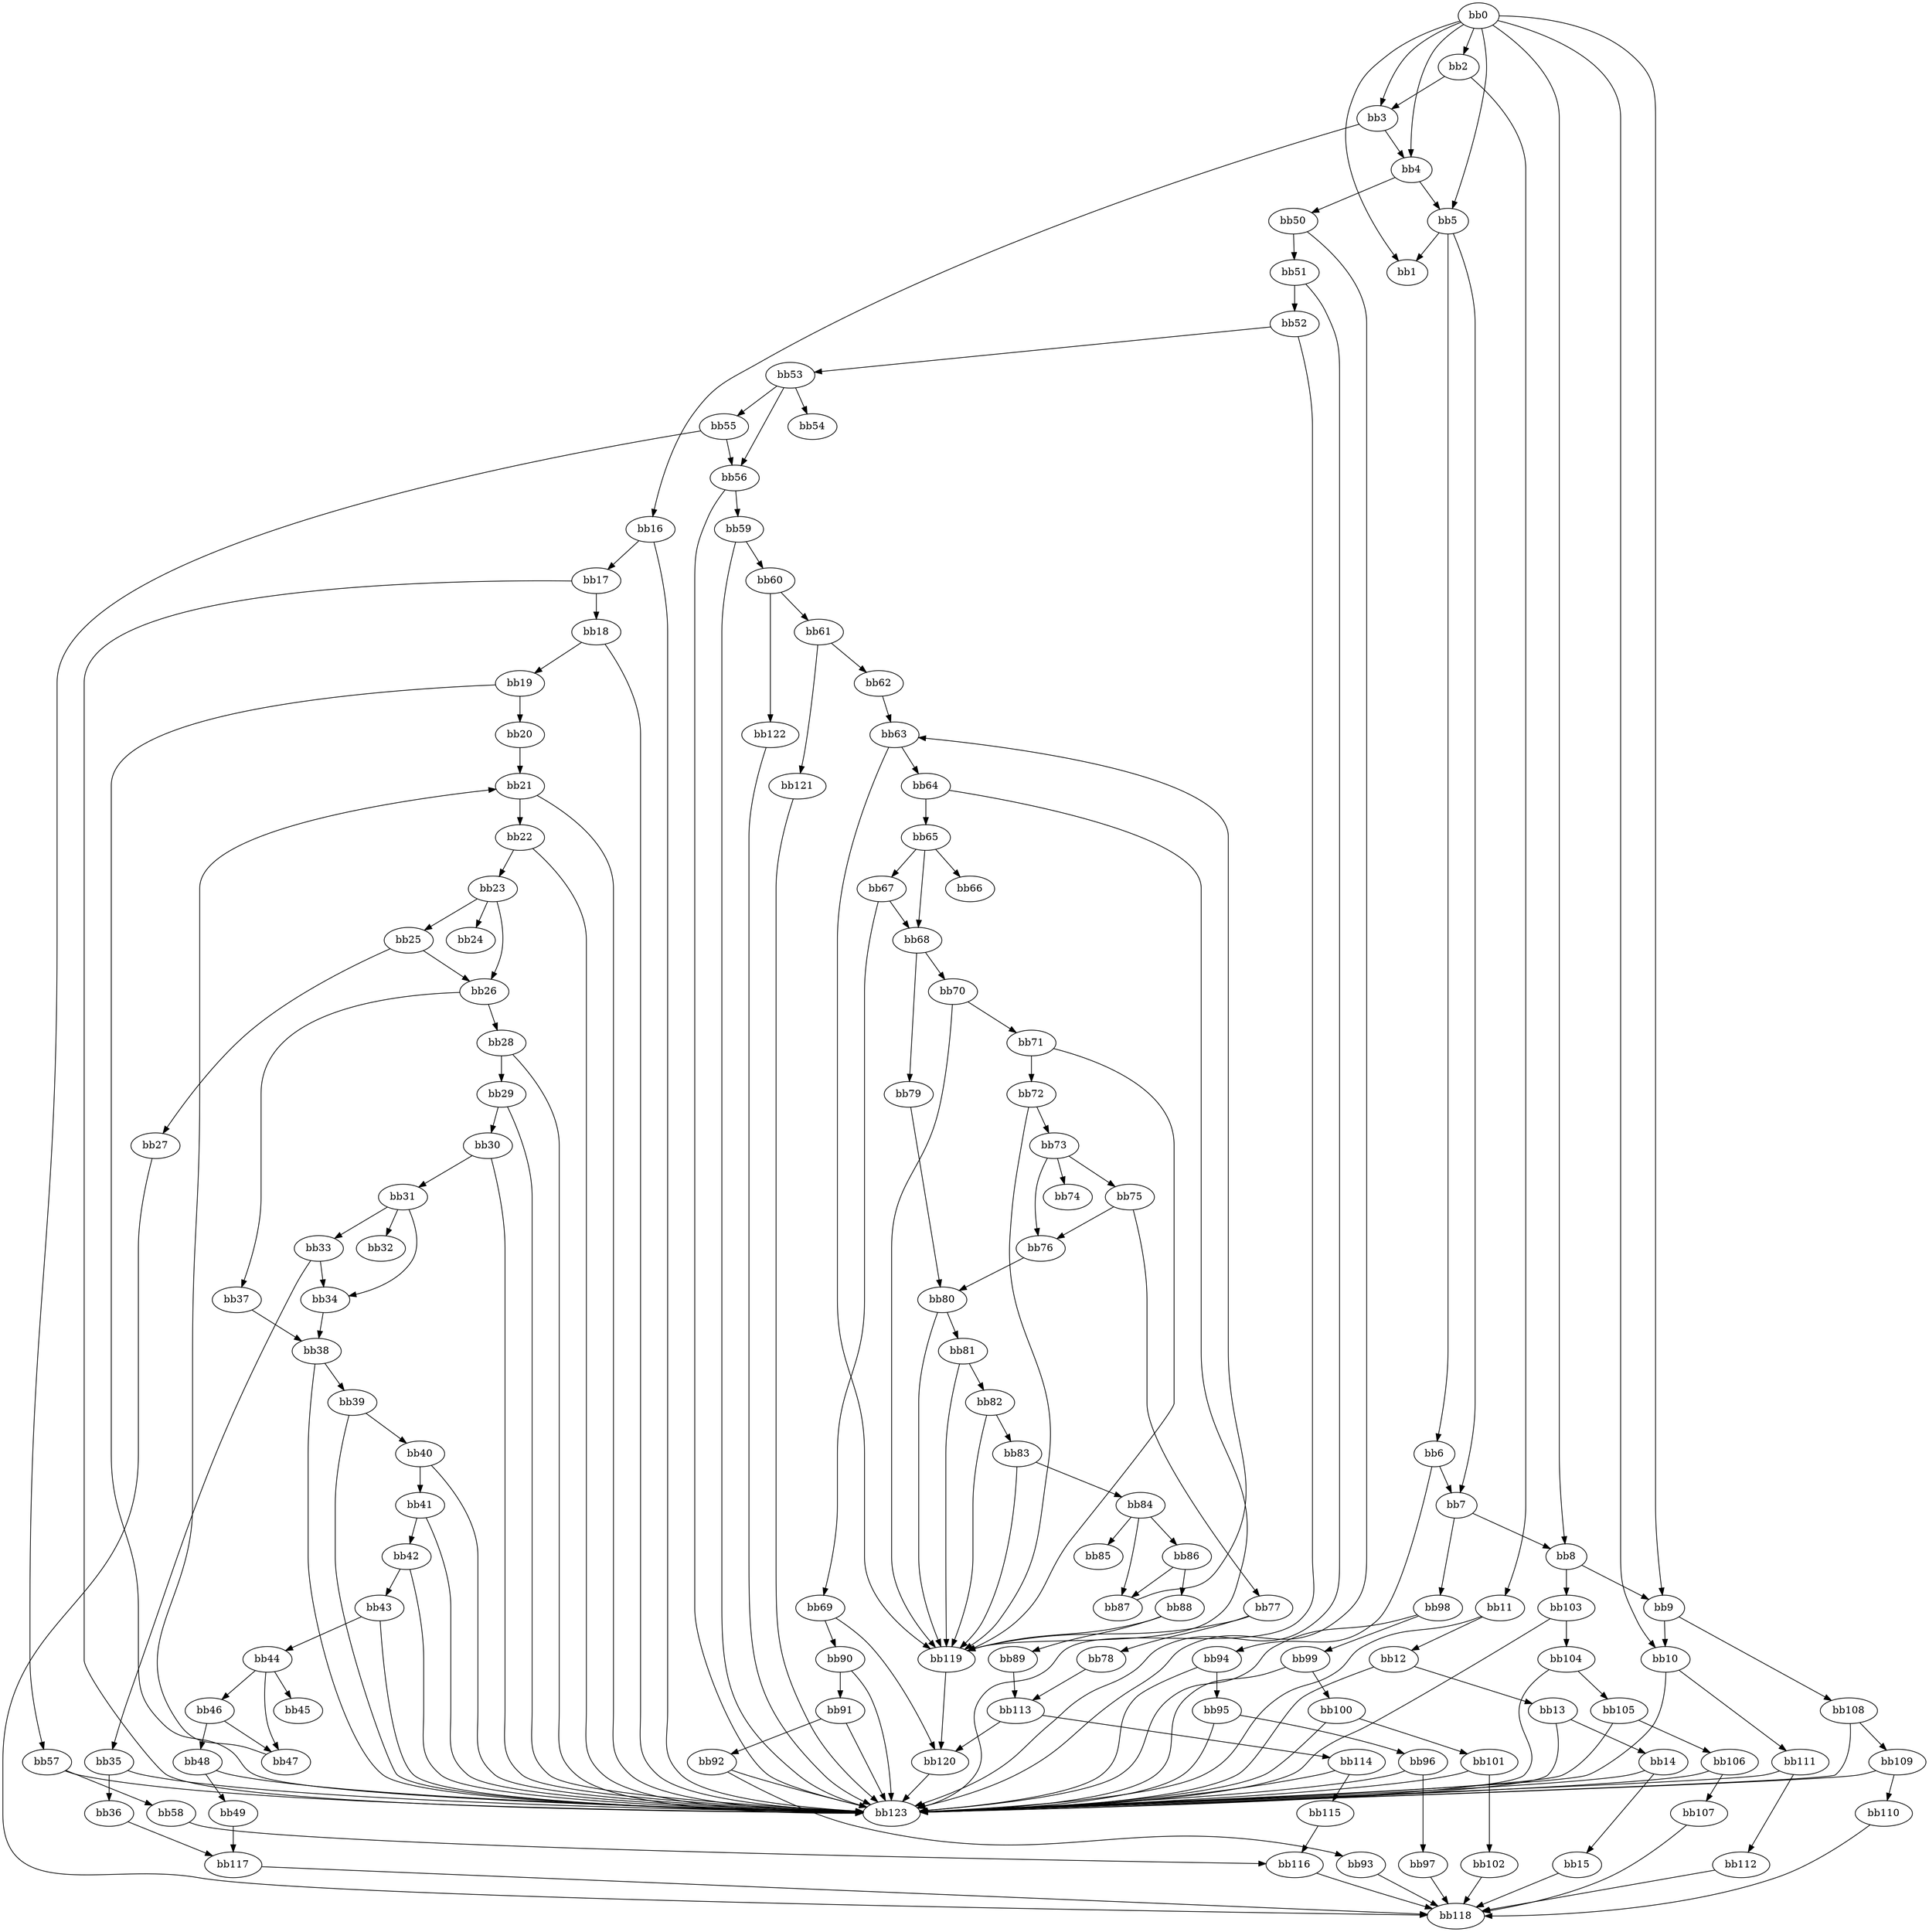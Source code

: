 digraph {
    0 [ label = "bb0\l" ]
    1 [ label = "bb1\l" ]
    2 [ label = "bb2\l" ]
    3 [ label = "bb3\l" ]
    4 [ label = "bb4\l" ]
    5 [ label = "bb5\l" ]
    6 [ label = "bb6\l" ]
    7 [ label = "bb7\l" ]
    8 [ label = "bb8\l" ]
    9 [ label = "bb9\l" ]
    10 [ label = "bb10\l" ]
    11 [ label = "bb11\l" ]
    12 [ label = "bb12\l" ]
    13 [ label = "bb13\l" ]
    14 [ label = "bb14\l" ]
    15 [ label = "bb15\l" ]
    16 [ label = "bb16\l" ]
    17 [ label = "bb17\l" ]
    18 [ label = "bb18\l" ]
    19 [ label = "bb19\l" ]
    20 [ label = "bb20\l" ]
    21 [ label = "bb21\l" ]
    22 [ label = "bb22\l" ]
    23 [ label = "bb23\l" ]
    24 [ label = "bb24\l" ]
    25 [ label = "bb25\l" ]
    26 [ label = "bb26\l" ]
    27 [ label = "bb27\l" ]
    28 [ label = "bb28\l" ]
    29 [ label = "bb29\l" ]
    30 [ label = "bb30\l" ]
    31 [ label = "bb31\l" ]
    32 [ label = "bb32\l" ]
    33 [ label = "bb33\l" ]
    34 [ label = "bb34\l" ]
    35 [ label = "bb35\l" ]
    36 [ label = "bb36\l" ]
    37 [ label = "bb37\l" ]
    38 [ label = "bb38\l" ]
    39 [ label = "bb39\l" ]
    40 [ label = "bb40\l" ]
    41 [ label = "bb41\l" ]
    42 [ label = "bb42\l" ]
    43 [ label = "bb43\l" ]
    44 [ label = "bb44\l" ]
    45 [ label = "bb45\l" ]
    46 [ label = "bb46\l" ]
    47 [ label = "bb47\l" ]
    48 [ label = "bb48\l" ]
    49 [ label = "bb49\l" ]
    50 [ label = "bb50\l" ]
    51 [ label = "bb51\l" ]
    52 [ label = "bb52\l" ]
    53 [ label = "bb53\l" ]
    54 [ label = "bb54\l" ]
    55 [ label = "bb55\l" ]
    56 [ label = "bb56\l" ]
    57 [ label = "bb57\l" ]
    58 [ label = "bb58\l" ]
    59 [ label = "bb59\l" ]
    60 [ label = "bb60\l" ]
    61 [ label = "bb61\l" ]
    62 [ label = "bb62\l" ]
    63 [ label = "bb63\l" ]
    64 [ label = "bb64\l" ]
    65 [ label = "bb65\l" ]
    66 [ label = "bb66\l" ]
    67 [ label = "bb67\l" ]
    68 [ label = "bb68\l" ]
    69 [ label = "bb69\l" ]
    70 [ label = "bb70\l" ]
    71 [ label = "bb71\l" ]
    72 [ label = "bb72\l" ]
    73 [ label = "bb73\l" ]
    74 [ label = "bb74\l" ]
    75 [ label = "bb75\l" ]
    76 [ label = "bb76\l" ]
    77 [ label = "bb77\l" ]
    78 [ label = "bb78\l" ]
    79 [ label = "bb79\l" ]
    80 [ label = "bb80\l" ]
    81 [ label = "bb81\l" ]
    82 [ label = "bb82\l" ]
    83 [ label = "bb83\l" ]
    84 [ label = "bb84\l" ]
    85 [ label = "bb85\l" ]
    86 [ label = "bb86\l" ]
    87 [ label = "bb87\l" ]
    88 [ label = "bb88\l" ]
    89 [ label = "bb89\l" ]
    90 [ label = "bb90\l" ]
    91 [ label = "bb91\l" ]
    92 [ label = "bb92\l" ]
    93 [ label = "bb93\l" ]
    94 [ label = "bb94\l" ]
    95 [ label = "bb95\l" ]
    96 [ label = "bb96\l" ]
    97 [ label = "bb97\l" ]
    98 [ label = "bb98\l" ]
    99 [ label = "bb99\l" ]
    100 [ label = "bb100\l" ]
    101 [ label = "bb101\l" ]
    102 [ label = "bb102\l" ]
    103 [ label = "bb103\l" ]
    104 [ label = "bb104\l" ]
    105 [ label = "bb105\l" ]
    106 [ label = "bb106\l" ]
    107 [ label = "bb107\l" ]
    108 [ label = "bb108\l" ]
    109 [ label = "bb109\l" ]
    110 [ label = "bb110\l" ]
    111 [ label = "bb111\l" ]
    112 [ label = "bb112\l" ]
    113 [ label = "bb113\l" ]
    114 [ label = "bb114\l" ]
    115 [ label = "bb115\l" ]
    116 [ label = "bb116\l" ]
    117 [ label = "bb117\l" ]
    118 [ label = "bb118\l" ]
    119 [ label = "bb119\l" ]
    120 [ label = "bb120\l" ]
    121 [ label = "bb121\l" ]
    122 [ label = "bb122\l" ]
    123 [ label = "bb123\l" ]
    0 -> 1 [ ]
    0 -> 2 [ ]
    0 -> 3 [ ]
    0 -> 4 [ ]
    0 -> 5 [ ]
    0 -> 8 [ ]
    0 -> 9 [ ]
    0 -> 10 [ ]
    2 -> 3 [ ]
    2 -> 11 [ ]
    3 -> 4 [ ]
    3 -> 16 [ ]
    4 -> 5 [ ]
    4 -> 50 [ ]
    5 -> 1 [ ]
    5 -> 6 [ ]
    5 -> 7 [ ]
    6 -> 7 [ ]
    6 -> 94 [ ]
    7 -> 8 [ ]
    7 -> 98 [ ]
    8 -> 9 [ ]
    8 -> 103 [ ]
    9 -> 10 [ ]
    9 -> 108 [ ]
    10 -> 111 [ ]
    10 -> 123 [ ]
    11 -> 12 [ ]
    11 -> 123 [ ]
    12 -> 13 [ ]
    12 -> 123 [ ]
    13 -> 14 [ ]
    13 -> 123 [ ]
    14 -> 15 [ ]
    14 -> 123 [ ]
    15 -> 118 [ ]
    16 -> 17 [ ]
    16 -> 123 [ ]
    17 -> 18 [ ]
    17 -> 123 [ ]
    18 -> 19 [ ]
    18 -> 123 [ ]
    19 -> 20 [ ]
    19 -> 123 [ ]
    20 -> 21 [ ]
    21 -> 22 [ ]
    21 -> 123 [ ]
    22 -> 23 [ ]
    22 -> 123 [ ]
    23 -> 24 [ ]
    23 -> 25 [ ]
    23 -> 26 [ ]
    25 -> 26 [ ]
    25 -> 27 [ ]
    26 -> 28 [ ]
    26 -> 37 [ ]
    27 -> 118 [ ]
    28 -> 29 [ ]
    28 -> 123 [ ]
    29 -> 30 [ ]
    29 -> 123 [ ]
    30 -> 31 [ ]
    30 -> 123 [ ]
    31 -> 32 [ ]
    31 -> 33 [ ]
    31 -> 34 [ ]
    33 -> 34 [ ]
    33 -> 35 [ ]
    34 -> 38 [ ]
    35 -> 36 [ ]
    35 -> 123 [ ]
    36 -> 117 [ ]
    37 -> 38 [ ]
    38 -> 39 [ ]
    38 -> 123 [ ]
    39 -> 40 [ ]
    39 -> 123 [ ]
    40 -> 41 [ ]
    40 -> 123 [ ]
    41 -> 42 [ ]
    41 -> 123 [ ]
    42 -> 43 [ ]
    42 -> 123 [ ]
    43 -> 44 [ ]
    43 -> 123 [ ]
    44 -> 45 [ ]
    44 -> 46 [ ]
    44 -> 47 [ ]
    46 -> 47 [ ]
    46 -> 48 [ ]
    47 -> 21 [ ]
    48 -> 49 [ ]
    48 -> 123 [ ]
    49 -> 117 [ ]
    50 -> 51 [ ]
    50 -> 123 [ ]
    51 -> 52 [ ]
    51 -> 123 [ ]
    52 -> 53 [ ]
    52 -> 123 [ ]
    53 -> 54 [ ]
    53 -> 55 [ ]
    53 -> 56 [ ]
    55 -> 56 [ ]
    55 -> 57 [ ]
    56 -> 59 [ ]
    56 -> 123 [ ]
    57 -> 58 [ ]
    57 -> 123 [ ]
    58 -> 116 [ ]
    59 -> 60 [ ]
    59 -> 123 [ ]
    60 -> 61 [ ]
    60 -> 122 [ ]
    61 -> 62 [ ]
    61 -> 121 [ ]
    62 -> 63 [ ]
    63 -> 64 [ ]
    63 -> 119 [ ]
    64 -> 65 [ ]
    64 -> 119 [ ]
    65 -> 66 [ ]
    65 -> 67 [ ]
    65 -> 68 [ ]
    67 -> 68 [ ]
    67 -> 69 [ ]
    68 -> 70 [ ]
    68 -> 79 [ ]
    69 -> 90 [ ]
    69 -> 120 [ ]
    70 -> 71 [ ]
    70 -> 119 [ ]
    71 -> 72 [ ]
    71 -> 119 [ ]
    72 -> 73 [ ]
    72 -> 119 [ ]
    73 -> 74 [ ]
    73 -> 75 [ ]
    73 -> 76 [ ]
    75 -> 76 [ ]
    75 -> 77 [ ]
    76 -> 80 [ ]
    77 -> 78 [ ]
    77 -> 119 [ ]
    78 -> 113 [ ]
    79 -> 80 [ ]
    80 -> 81 [ ]
    80 -> 119 [ ]
    81 -> 82 [ ]
    81 -> 119 [ ]
    82 -> 83 [ ]
    82 -> 119 [ ]
    83 -> 84 [ ]
    83 -> 119 [ ]
    84 -> 85 [ ]
    84 -> 86 [ ]
    84 -> 87 [ ]
    86 -> 87 [ ]
    86 -> 88 [ ]
    87 -> 63 [ ]
    88 -> 89 [ ]
    88 -> 119 [ ]
    89 -> 113 [ ]
    90 -> 91 [ ]
    90 -> 123 [ ]
    91 -> 92 [ ]
    91 -> 123 [ ]
    92 -> 93 [ ]
    92 -> 123 [ ]
    93 -> 118 [ ]
    94 -> 95 [ ]
    94 -> 123 [ ]
    95 -> 96 [ ]
    95 -> 123 [ ]
    96 -> 97 [ ]
    96 -> 123 [ ]
    97 -> 118 [ ]
    98 -> 99 [ ]
    98 -> 123 [ ]
    99 -> 100 [ ]
    99 -> 123 [ ]
    100 -> 101 [ ]
    100 -> 123 [ ]
    101 -> 102 [ ]
    101 -> 123 [ ]
    102 -> 118 [ ]
    103 -> 104 [ ]
    103 -> 123 [ ]
    104 -> 105 [ ]
    104 -> 123 [ ]
    105 -> 106 [ ]
    105 -> 123 [ ]
    106 -> 107 [ ]
    106 -> 123 [ ]
    107 -> 118 [ ]
    108 -> 109 [ ]
    108 -> 123 [ ]
    109 -> 110 [ ]
    109 -> 123 [ ]
    110 -> 118 [ ]
    111 -> 112 [ ]
    111 -> 123 [ ]
    112 -> 118 [ ]
    113 -> 114 [ ]
    113 -> 120 [ ]
    114 -> 115 [ ]
    114 -> 123 [ ]
    115 -> 116 [ ]
    116 -> 118 [ ]
    117 -> 118 [ ]
    119 -> 120 [ ]
    120 -> 123 [ ]
    121 -> 123 [ ]
    122 -> 123 [ ]
}

